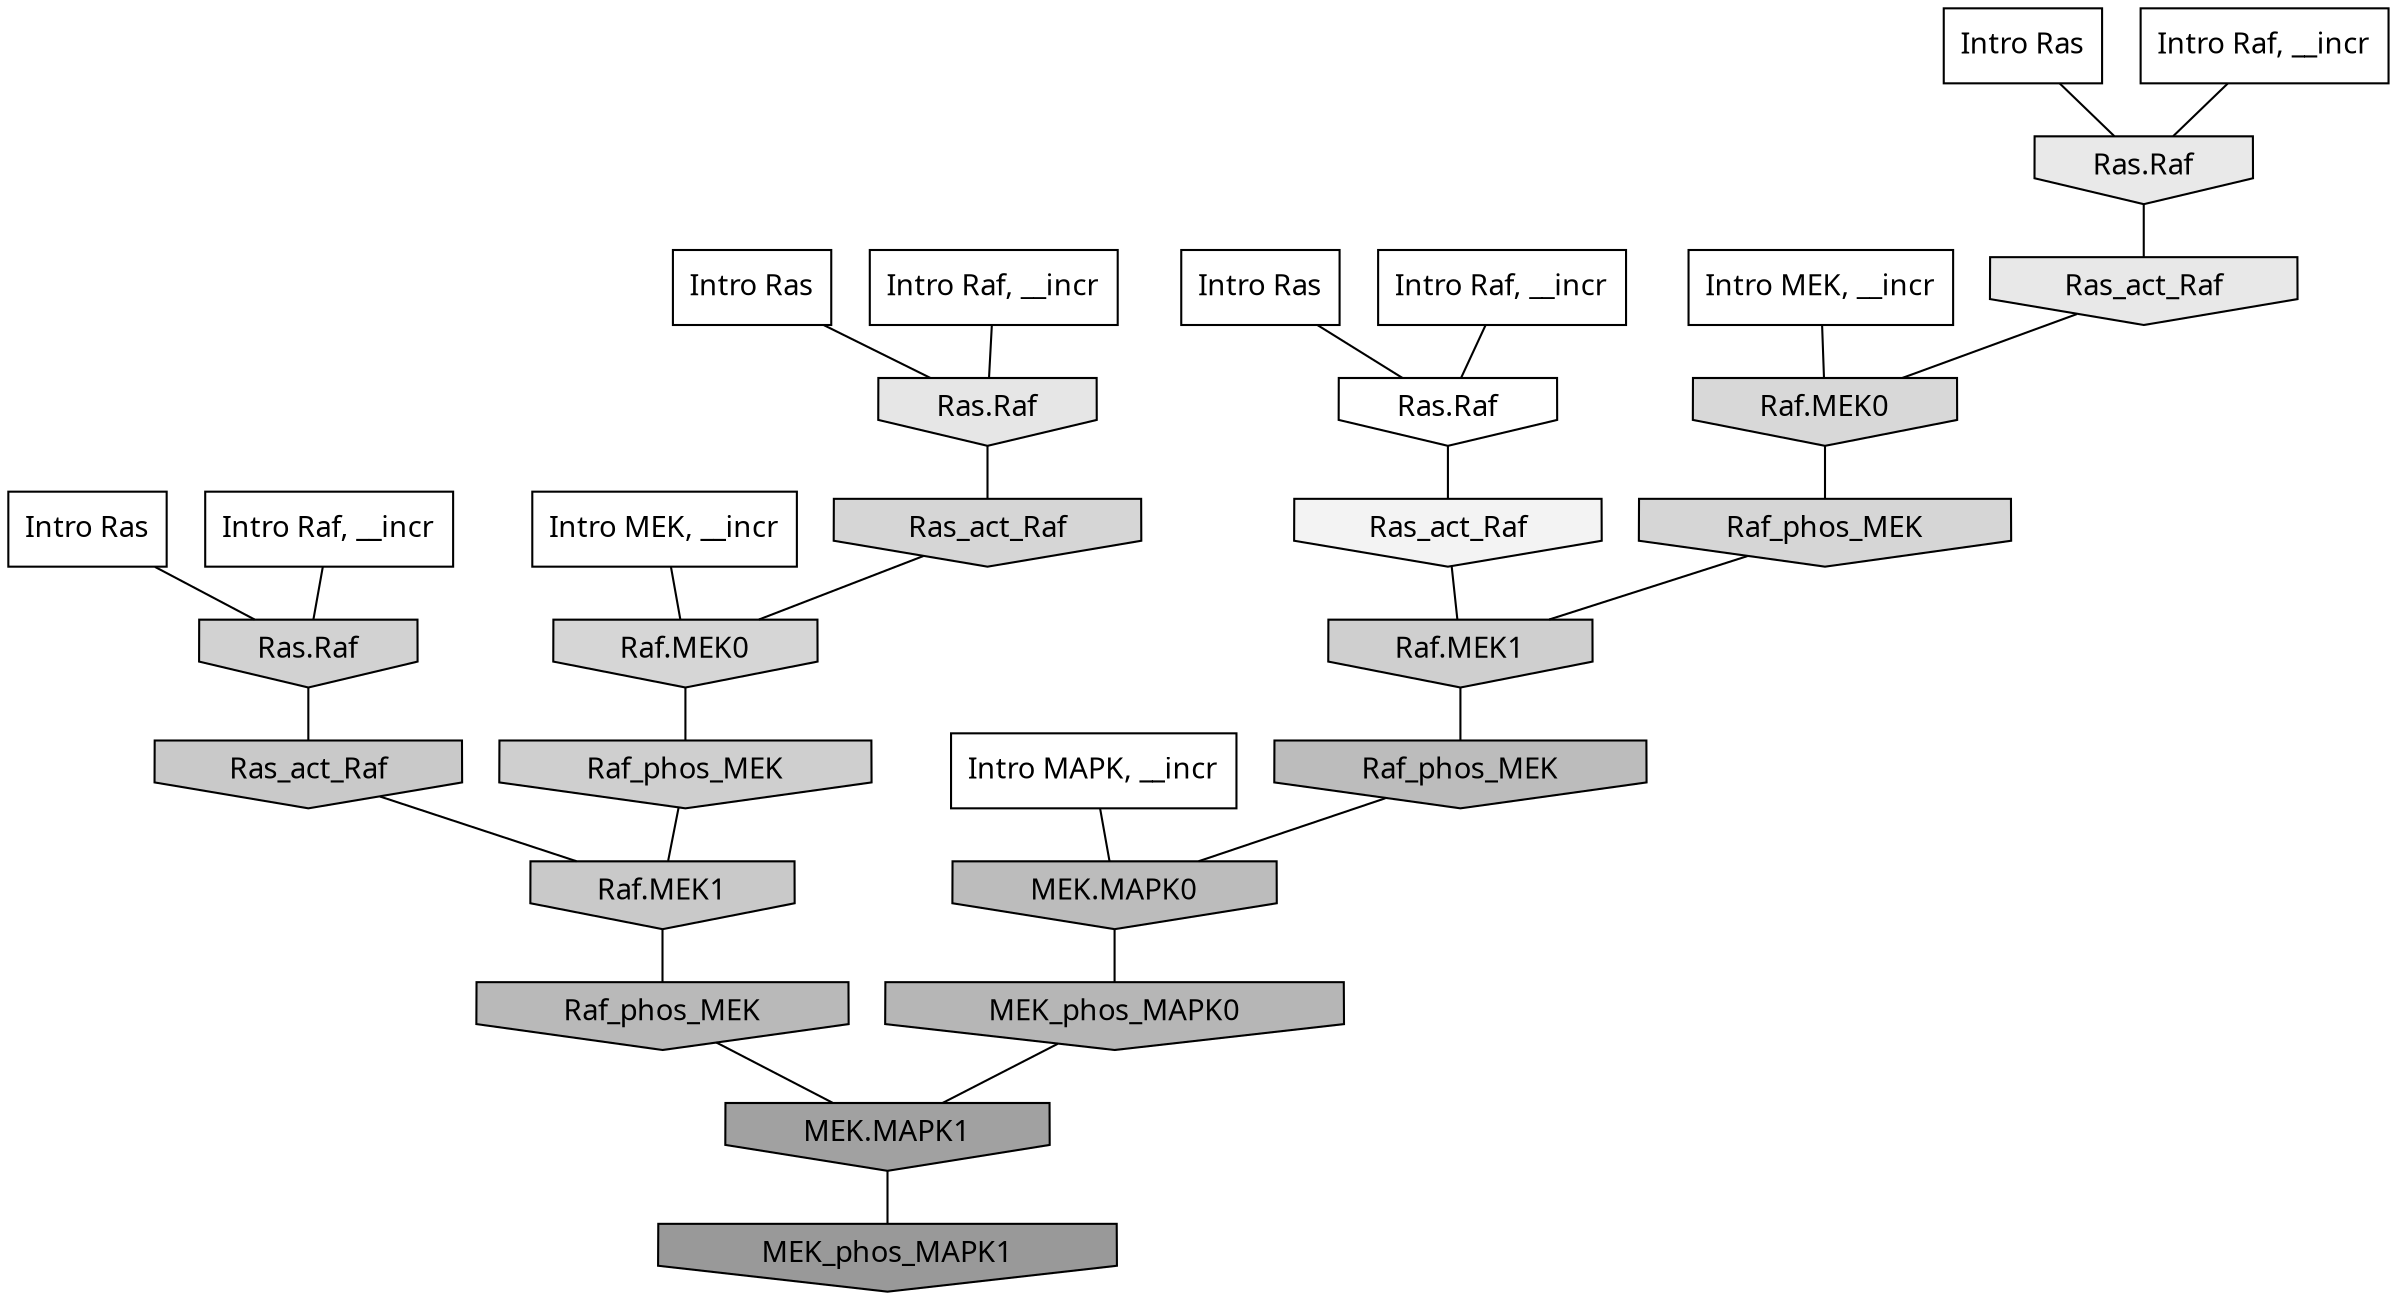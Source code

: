 digraph G{
  rankdir="TB";
  ranksep=0.30;
  node [fontname="CMU Serif"];
  edge [fontname="CMU Serif"];
  
  13 [label="Intro Ras", shape=rectangle, style=filled, fillcolor="0.000 0.000 1.000"]
  
  14 [label="Intro Ras", shape=rectangle, style=filled, fillcolor="0.000 0.000 1.000"]
  
  30 [label="Intro Ras", shape=rectangle, style=filled, fillcolor="0.000 0.000 1.000"]
  
  69 [label="Intro Ras", shape=rectangle, style=filled, fillcolor="0.000 0.000 1.000"]
  
  181 [label="Intro Raf, __incr", shape=rectangle, style=filled, fillcolor="0.000 0.000 1.000"]
  
  616 [label="Intro Raf, __incr", shape=rectangle, style=filled, fillcolor="0.000 0.000 1.000"]
  
  709 [label="Intro Raf, __incr", shape=rectangle, style=filled, fillcolor="0.000 0.000 1.000"]
  
  777 [label="Intro Raf, __incr", shape=rectangle, style=filled, fillcolor="0.000 0.000 1.000"]
  
  1624 [label="Intro MEK, __incr", shape=rectangle, style=filled, fillcolor="0.000 0.000 1.000"]
  
  2056 [label="Intro MEK, __incr", shape=rectangle, style=filled, fillcolor="0.000 0.000 1.000"]
  
  3072 [label="Intro MAPK, __incr", shape=rectangle, style=filled, fillcolor="0.000 0.000 1.000"]
  
  3276 [label="Ras.Raf", shape=invhouse, style=filled, fillcolor="0.000 0.000 1.000"]
  
  3641 [label="Ras_act_Raf", shape=invhouse, style=filled, fillcolor="0.000 0.000 0.951"]
  
  4154 [label="Ras.Raf", shape=invhouse, style=filled, fillcolor="0.000 0.000 0.914"]
  
  4228 [label="Ras_act_Raf", shape=invhouse, style=filled, fillcolor="0.000 0.000 0.908"]
  
  4340 [label="Ras.Raf", shape=invhouse, style=filled, fillcolor="0.000 0.000 0.899"]
  
  5191 [label="Raf.MEK0", shape=invhouse, style=filled, fillcolor="0.000 0.000 0.845"]
  
  5328 [label="Raf_phos_MEK", shape=invhouse, style=filled, fillcolor="0.000 0.000 0.838"]
  
  5377 [label="Ras_act_Raf", shape=invhouse, style=filled, fillcolor="0.000 0.000 0.836"]
  
  5380 [label="Raf.MEK0", shape=invhouse, style=filled, fillcolor="0.000 0.000 0.836"]
  
  5559 [label="Ras.Raf", shape=invhouse, style=filled, fillcolor="0.000 0.000 0.823"]
  
  5799 [label="Raf.MEK1", shape=invhouse, style=filled, fillcolor="0.000 0.000 0.810"]
  
  5826 [label="Raf_phos_MEK", shape=invhouse, style=filled, fillcolor="0.000 0.000 0.809"]
  
  6223 [label="Ras_act_Raf", shape=invhouse, style=filled, fillcolor="0.000 0.000 0.788"]
  
  6225 [label="Raf.MEK1", shape=invhouse, style=filled, fillcolor="0.000 0.000 0.788"]
  
  7596 [label="Raf_phos_MEK", shape=invhouse, style=filled, fillcolor="0.000 0.000 0.738"]
  
  7598 [label="MEK.MAPK0", shape=invhouse, style=filled, fillcolor="0.000 0.000 0.738"]
  
  8007 [label="Raf_phos_MEK", shape=invhouse, style=filled, fillcolor="0.000 0.000 0.724"]
  
  8368 [label="MEK_phos_MAPK0", shape=invhouse, style=filled, fillcolor="0.000 0.000 0.714"]
  
  11938 [label="MEK.MAPK1", shape=invhouse, style=filled, fillcolor="0.000 0.000 0.632"]
  
  13910 [label="MEK_phos_MAPK1", shape=invhouse, style=filled, fillcolor="0.000 0.000 0.600"]
  
  
  11938 -> 13910 [dir=none, color="0.000 0.000 0.000"] 
  8368 -> 11938 [dir=none, color="0.000 0.000 0.000"] 
  8007 -> 11938 [dir=none, color="0.000 0.000 0.000"] 
  7598 -> 8368 [dir=none, color="0.000 0.000 0.000"] 
  7596 -> 7598 [dir=none, color="0.000 0.000 0.000"] 
  6225 -> 8007 [dir=none, color="0.000 0.000 0.000"] 
  6223 -> 6225 [dir=none, color="0.000 0.000 0.000"] 
  5826 -> 6225 [dir=none, color="0.000 0.000 0.000"] 
  5799 -> 7596 [dir=none, color="0.000 0.000 0.000"] 
  5559 -> 6223 [dir=none, color="0.000 0.000 0.000"] 
  5380 -> 5826 [dir=none, color="0.000 0.000 0.000"] 
  5377 -> 5380 [dir=none, color="0.000 0.000 0.000"] 
  5328 -> 5799 [dir=none, color="0.000 0.000 0.000"] 
  5191 -> 5328 [dir=none, color="0.000 0.000 0.000"] 
  4340 -> 5377 [dir=none, color="0.000 0.000 0.000"] 
  4228 -> 5191 [dir=none, color="0.000 0.000 0.000"] 
  4154 -> 4228 [dir=none, color="0.000 0.000 0.000"] 
  3641 -> 5799 [dir=none, color="0.000 0.000 0.000"] 
  3276 -> 3641 [dir=none, color="0.000 0.000 0.000"] 
  3072 -> 7598 [dir=none, color="0.000 0.000 0.000"] 
  2056 -> 5191 [dir=none, color="0.000 0.000 0.000"] 
  1624 -> 5380 [dir=none, color="0.000 0.000 0.000"] 
  777 -> 3276 [dir=none, color="0.000 0.000 0.000"] 
  709 -> 4154 [dir=none, color="0.000 0.000 0.000"] 
  616 -> 5559 [dir=none, color="0.000 0.000 0.000"] 
  181 -> 4340 [dir=none, color="0.000 0.000 0.000"] 
  69 -> 3276 [dir=none, color="0.000 0.000 0.000"] 
  30 -> 4154 [dir=none, color="0.000 0.000 0.000"] 
  14 -> 4340 [dir=none, color="0.000 0.000 0.000"] 
  13 -> 5559 [dir=none, color="0.000 0.000 0.000"] 
  
  }
